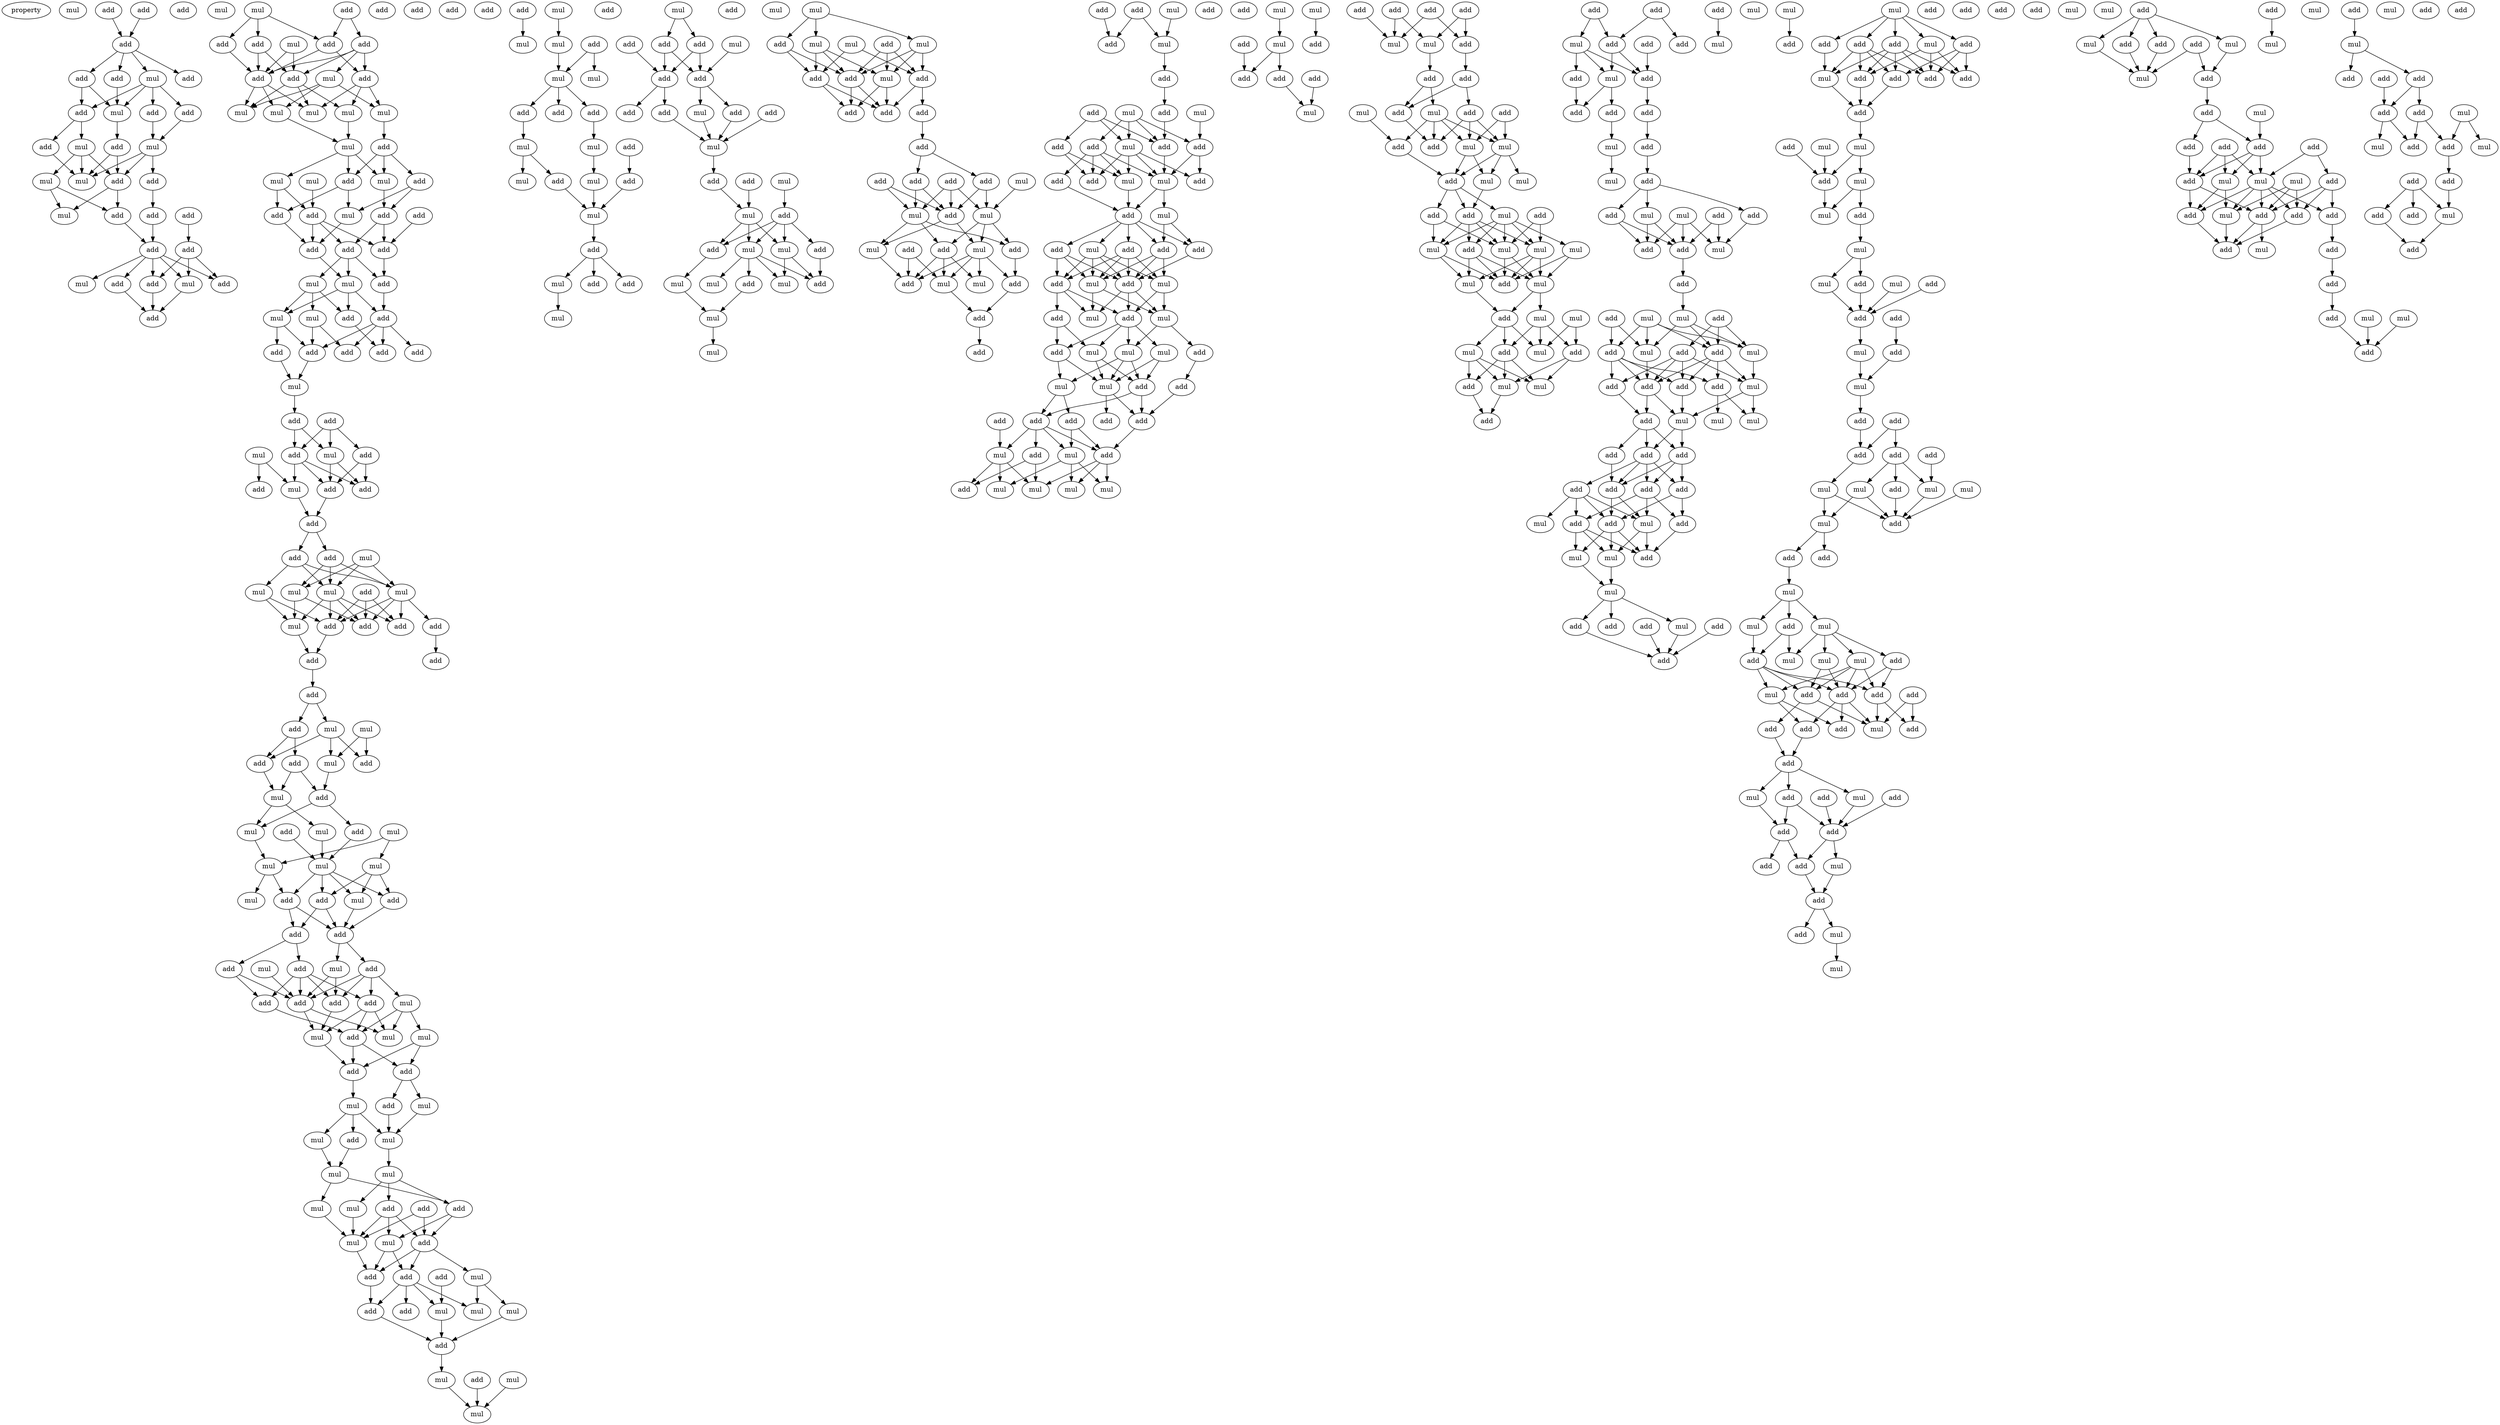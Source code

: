 digraph {
    node [fontcolor=black]
    property [mul=2,lf=1.3]
    0 [ label = mul ];
    1 [ label = add ];
    2 [ label = add ];
    3 [ label = add ];
    4 [ label = add ];
    5 [ label = mul ];
    6 [ label = add ];
    7 [ label = add ];
    8 [ label = mul ];
    9 [ label = add ];
    10 [ label = add ];
    11 [ label = add ];
    12 [ label = add ];
    13 [ label = mul ];
    14 [ label = mul ];
    15 [ label = add ];
    16 [ label = mul ];
    17 [ label = add ];
    18 [ label = mul ];
    19 [ label = add ];
    20 [ label = add ];
    21 [ label = add ];
    22 [ label = add ];
    23 [ label = mul ];
    24 [ label = add ];
    25 [ label = add ];
    26 [ label = add ];
    27 [ label = add ];
    28 [ label = add ];
    29 [ label = mul ];
    30 [ label = mul ];
    31 [ label = add ];
    32 [ label = add ];
    33 [ label = mul ];
    34 [ label = mul ];
    35 [ label = add ];
    36 [ label = add ];
    37 [ label = add ];
    38 [ label = add ];
    39 [ label = mul ];
    40 [ label = add ];
    41 [ label = add ];
    42 [ label = mul ];
    43 [ label = add ];
    44 [ label = add ];
    45 [ label = mul ];
    46 [ label = mul ];
    47 [ label = mul ];
    48 [ label = mul ];
    49 [ label = mul ];
    50 [ label = add ];
    51 [ label = mul ];
    52 [ label = add ];
    53 [ label = mul ];
    54 [ label = mul ];
    55 [ label = add ];
    56 [ label = mul ];
    57 [ label = mul ];
    58 [ label = add ];
    59 [ label = add ];
    60 [ label = add ];
    61 [ label = add ];
    62 [ label = add ];
    63 [ label = add ];
    64 [ label = add ];
    65 [ label = mul ];
    66 [ label = mul ];
    67 [ label = add ];
    68 [ label = mul ];
    69 [ label = add ];
    70 [ label = mul ];
    71 [ label = add ];
    72 [ label = add ];
    73 [ label = add ];
    74 [ label = add ];
    75 [ label = add ];
    76 [ label = add ];
    77 [ label = mul ];
    78 [ label = add ];
    79 [ label = add ];
    80 [ label = add ];
    81 [ label = mul ];
    82 [ label = add ];
    83 [ label = mul ];
    84 [ label = mul ];
    85 [ label = add ];
    86 [ label = add ];
    87 [ label = add ];
    88 [ label = add ];
    89 [ label = add ];
    90 [ label = add ];
    91 [ label = mul ];
    92 [ label = add ];
    93 [ label = mul ];
    94 [ label = mul ];
    95 [ label = mul ];
    96 [ label = add ];
    97 [ label = mul ];
    98 [ label = add ];
    99 [ label = add ];
    100 [ label = add ];
    101 [ label = mul ];
    102 [ label = add ];
    103 [ label = add ];
    104 [ label = add ];
    105 [ label = add ];
    106 [ label = mul ];
    107 [ label = add ];
    108 [ label = mul ];
    109 [ label = add ];
    110 [ label = add ];
    111 [ label = mul ];
    112 [ label = add ];
    113 [ label = mul ];
    114 [ label = add ];
    115 [ label = mul ];
    116 [ label = mul ];
    117 [ label = mul ];
    118 [ label = add ];
    119 [ label = add ];
    120 [ label = mul ];
    121 [ label = mul ];
    122 [ label = mul ];
    123 [ label = add ];
    124 [ label = add ];
    125 [ label = mul ];
    126 [ label = add ];
    127 [ label = mul ];
    128 [ label = add ];
    129 [ label = add ];
    130 [ label = add ];
    131 [ label = mul ];
    132 [ label = add ];
    133 [ label = mul ];
    134 [ label = add ];
    135 [ label = add ];
    136 [ label = add ];
    137 [ label = add ];
    138 [ label = add ];
    139 [ label = mul ];
    140 [ label = mul ];
    141 [ label = mul ];
    142 [ label = mul ];
    143 [ label = add ];
    144 [ label = add ];
    145 [ label = add ];
    146 [ label = mul ];
    147 [ label = mul ];
    148 [ label = add ];
    149 [ label = mul ];
    150 [ label = add ];
    151 [ label = mul ];
    152 [ label = mul ];
    153 [ label = mul ];
    154 [ label = add ];
    155 [ label = mul ];
    156 [ label = add ];
    157 [ label = add ];
    158 [ label = mul ];
    159 [ label = mul ];
    160 [ label = mul ];
    161 [ label = add ];
    162 [ label = add ];
    163 [ label = add ];
    164 [ label = mul ];
    165 [ label = add ];
    166 [ label = mul ];
    167 [ label = add ];
    168 [ label = mul ];
    169 [ label = add ];
    170 [ label = mul ];
    171 [ label = add ];
    172 [ label = add ];
    173 [ label = add ];
    174 [ label = mul ];
    175 [ label = add ];
    176 [ label = mul ];
    177 [ label = add ];
    178 [ label = mul ];
    179 [ label = add ];
    180 [ label = mul ];
    181 [ label = mul ];
    182 [ label = add ];
    183 [ label = mul ];
    184 [ label = mul ];
    185 [ label = mul ];
    186 [ label = add ];
    187 [ label = add ];
    188 [ label = add ];
    189 [ label = mul ];
    190 [ label = add ];
    191 [ label = mul ];
    192 [ label = mul ];
    193 [ label = mul ];
    194 [ label = add ];
    195 [ label = add ];
    196 [ label = mul ];
    197 [ label = add ];
    198 [ label = mul ];
    199 [ label = add ];
    200 [ label = add ];
    201 [ label = add ];
    202 [ label = mul ];
    203 [ label = mul ];
    204 [ label = add ];
    205 [ label = add ];
    206 [ label = mul ];
    207 [ label = add ];
    208 [ label = add ];
    209 [ label = add ];
    210 [ label = add ];
    211 [ label = add ];
    212 [ label = add ];
    213 [ label = add ];
    214 [ label = mul ];
    215 [ label = add ];
    216 [ label = mul ];
    217 [ label = add ];
    218 [ label = mul ];
    219 [ label = mul ];
    220 [ label = add ];
    221 [ label = mul ];
    222 [ label = add ];
    223 [ label = mul ];
    224 [ label = add ];
    225 [ label = add ];
    226 [ label = mul ];
    227 [ label = mul ];
    228 [ label = mul ];
    229 [ label = mul ];
    230 [ label = add ];
    231 [ label = add ];
    232 [ label = mul ];
    233 [ label = mul ];
    234 [ label = mul ];
    235 [ label = mul ];
    236 [ label = add ];
    237 [ label = mul ];
    238 [ label = add ];
    239 [ label = mul ];
    240 [ label = add ];
    241 [ label = add ];
    242 [ label = mul ];
    243 [ label = add ];
    244 [ label = add ];
    245 [ label = add ];
    246 [ label = add ];
    247 [ label = add ];
    248 [ label = add ];
    249 [ label = add ];
    250 [ label = mul ];
    251 [ label = add ];
    252 [ label = add ];
    253 [ label = add ];
    254 [ label = mul ];
    255 [ label = mul ];
    256 [ label = mul ];
    257 [ label = add ];
    258 [ label = mul ];
    259 [ label = add ];
    260 [ label = add ];
    261 [ label = add ];
    262 [ label = mul ];
    263 [ label = mul ];
    264 [ label = add ];
    265 [ label = add ];
    266 [ label = add ];
    267 [ label = add ];
    268 [ label = add ];
    269 [ label = add ];
    270 [ label = mul ];
    271 [ label = add ];
    272 [ label = mul ];
    273 [ label = add ];
    274 [ label = add ];
    275 [ label = mul ];
    276 [ label = add ];
    277 [ label = mul ];
    278 [ label = add ];
    279 [ label = mul ];
    280 [ label = add ];
    281 [ label = add ];
    282 [ label = add ];
    283 [ label = add ];
    284 [ label = add ];
    285 [ label = add ];
    286 [ label = mul ];
    287 [ label = add ];
    288 [ label = mul ];
    289 [ label = mul ];
    290 [ label = add ];
    291 [ label = mul ];
    292 [ label = add ];
    293 [ label = add ];
    294 [ label = add ];
    295 [ label = add ];
    296 [ label = mul ];
    297 [ label = add ];
    298 [ label = mul ];
    299 [ label = add ];
    300 [ label = mul ];
    301 [ label = mul ];
    302 [ label = add ];
    303 [ label = add ];
    304 [ label = add ];
    305 [ label = mul ];
    306 [ label = mul ];
    307 [ label = add ];
    308 [ label = mul ];
    309 [ label = mul ];
    310 [ label = add ];
    311 [ label = mul ];
    312 [ label = add ];
    313 [ label = add ];
    314 [ label = add ];
    315 [ label = add ];
    316 [ label = add ];
    317 [ label = add ];
    318 [ label = add ];
    319 [ label = mul ];
    320 [ label = mul ];
    321 [ label = add ];
    322 [ label = mul ];
    323 [ label = mul ];
    324 [ label = add ];
    325 [ label = mul ];
    326 [ label = mul ];
    327 [ label = mul ];
    328 [ label = mul ];
    329 [ label = mul ];
    330 [ label = add ];
    331 [ label = add ];
    332 [ label = add ];
    333 [ label = add ];
    334 [ label = add ];
    335 [ label = mul ];
    336 [ label = add ];
    337 [ label = add ];
    338 [ label = add ];
    339 [ label = add ];
    340 [ label = add ];
    341 [ label = mul ];
    342 [ label = mul ];
    343 [ label = add ];
    344 [ label = add ];
    345 [ label = add ];
    346 [ label = add ];
    347 [ label = mul ];
    348 [ label = add ];
    349 [ label = mul ];
    350 [ label = add ];
    351 [ label = add ];
    352 [ label = mul ];
    353 [ label = mul ];
    354 [ label = mul ];
    355 [ label = add ];
    356 [ label = mul ];
    357 [ label = add ];
    358 [ label = add ];
    359 [ label = mul ];
    360 [ label = add ];
    361 [ label = add ];
    362 [ label = mul ];
    363 [ label = mul ];
    364 [ label = mul ];
    365 [ label = mul ];
    366 [ label = add ];
    367 [ label = mul ];
    368 [ label = mul ];
    369 [ label = mul ];
    370 [ label = add ];
    371 [ label = mul ];
    372 [ label = mul ];
    373 [ label = add ];
    374 [ label = mul ];
    375 [ label = add ];
    376 [ label = add ];
    377 [ label = mul ];
    378 [ label = mul ];
    379 [ label = add ];
    380 [ label = add ];
    381 [ label = add ];
    382 [ label = add ];
    383 [ label = add ];
    384 [ label = add ];
    385 [ label = mul ];
    386 [ label = add ];
    387 [ label = mul ];
    388 [ label = add ];
    389 [ label = add ];
    390 [ label = add ];
    391 [ label = add ];
    392 [ label = add ];
    393 [ label = mul ];
    394 [ label = mul ];
    395 [ label = add ];
    396 [ label = add ];
    397 [ label = add ];
    398 [ label = mul ];
    399 [ label = mul ];
    400 [ label = add ];
    401 [ label = add ];
    402 [ label = add ];
    403 [ label = mul ];
    404 [ label = add ];
    405 [ label = mul ];
    406 [ label = mul ];
    407 [ label = add ];
    408 [ label = add ];
    409 [ label = mul ];
    410 [ label = add ];
    411 [ label = add ];
    412 [ label = mul ];
    413 [ label = add ];
    414 [ label = mul ];
    415 [ label = add ];
    416 [ label = add ];
    417 [ label = add ];
    418 [ label = add ];
    419 [ label = mul ];
    420 [ label = add ];
    421 [ label = mul ];
    422 [ label = mul ];
    423 [ label = add ];
    424 [ label = add ];
    425 [ label = add ];
    426 [ label = add ];
    427 [ label = add ];
    428 [ label = add ];
    429 [ label = add ];
    430 [ label = mul ];
    431 [ label = add ];
    432 [ label = add ];
    433 [ label = mul ];
    434 [ label = add ];
    435 [ label = mul ];
    436 [ label = add ];
    437 [ label = mul ];
    438 [ label = mul ];
    439 [ label = add ];
    440 [ label = add ];
    441 [ label = add ];
    442 [ label = mul ];
    443 [ label = add ];
    444 [ label = add ];
    445 [ label = add ];
    446 [ label = mul ];
    447 [ label = mul ];
    448 [ label = mul ];
    449 [ label = add ];
    450 [ label = mul ];
    451 [ label = add ];
    452 [ label = add ];
    453 [ label = add ];
    454 [ label = add ];
    455 [ label = mul ];
    456 [ label = mul ];
    457 [ label = add ];
    458 [ label = add ];
    459 [ label = add ];
    460 [ label = add ];
    461 [ label = add ];
    462 [ label = mul ];
    463 [ label = mul ];
    464 [ label = add ];
    465 [ label = add ];
    466 [ label = mul ];
    467 [ label = add ];
    468 [ label = add ];
    469 [ label = mul ];
    470 [ label = add ];
    471 [ label = mul ];
    472 [ label = mul ];
    473 [ label = add ];
    474 [ label = mul ];
    475 [ label = add ];
    476 [ label = add ];
    477 [ label = add ];
    478 [ label = add ];
    479 [ label = mul ];
    480 [ label = add ];
    481 [ label = mul ];
    482 [ label = add ];
    483 [ label = add ];
    484 [ label = add ];
    485 [ label = add ];
    486 [ label = add ];
    487 [ label = mul ];
    488 [ label = mul ];
    489 [ label = add ];
    490 [ label = mul ];
    491 [ label = mul ];
    492 [ label = add ];
    493 [ label = mul ];
    494 [ label = add ];
    495 [ label = add ];
    496 [ label = mul ];
    497 [ label = mul ];
    498 [ label = add ];
    499 [ label = mul ];
    500 [ label = mul ];
    501 [ label = mul ];
    502 [ label = add ];
    503 [ label = add ];
    504 [ label = mul ];
    505 [ label = add ];
    506 [ label = add ];
    507 [ label = add ];
    508 [ label = add ];
    509 [ label = mul ];
    510 [ label = add ];
    511 [ label = add ];
    512 [ label = mul ];
    513 [ label = add ];
    514 [ label = add ];
    515 [ label = add ];
    516 [ label = add ];
    517 [ label = add ];
    518 [ label = mul ];
    519 [ label = mul ];
    520 [ label = add ];
    521 [ label = add ];
    522 [ label = add ];
    523 [ label = add ];
    524 [ label = mul ];
    525 [ label = add ];
    526 [ label = add ];
    527 [ label = add ];
    528 [ label = add ];
    529 [ label = mul ];
    530 [ label = mul ];
    531 [ label = mul ];
    532 [ label = mul ];
    533 [ label = add ];
    534 [ label = add ];
    535 [ label = mul ];
    536 [ label = add ];
    537 [ label = add ];
    538 [ label = mul ];
    539 [ label = add ];
    540 [ label = mul ];
    541 [ label = mul ];
    542 [ label = add ];
    543 [ label = add ];
    544 [ label = add ];
    545 [ label = add ];
    546 [ label = add ];
    547 [ label = add ];
    548 [ label = mul ];
    549 [ label = add ];
    550 [ label = mul ];
    551 [ label = mul ];
    552 [ label = add ];
    553 [ label = mul ];
    554 [ label = add ];
    555 [ label = add ];
    556 [ label = add ];
    557 [ label = add ];
    558 [ label = mul ];
    559 [ label = add ];
    560 [ label = add ];
    561 [ label = add ];
    562 [ label = mul ];
    563 [ label = add ];
    564 [ label = mul ];
    565 [ label = mul ];
    566 [ label = mul ];
    567 [ label = add ];
    568 [ label = add ];
    569 [ label = mul ];
    570 [ label = add ];
    571 [ label = mul ];
    572 [ label = add ];
    573 [ label = add ];
    574 [ label = add ];
    575 [ label = add ];
    576 [ label = mul ];
    577 [ label = mul ];
    578 [ label = add ];
    579 [ label = add ];
    580 [ label = mul ];
    581 [ label = add ];
    582 [ label = add ];
    583 [ label = add ];
    584 [ label = mul ];
    585 [ label = add ];
    586 [ label = add ];
    587 [ label = add ];
    588 [ label = add ];
    1 -> 3 [ name = 0 ];
    2 -> 3 [ name = 1 ];
    3 -> 4 [ name = 2 ];
    3 -> 5 [ name = 3 ];
    3 -> 6 [ name = 4 ];
    3 -> 7 [ name = 5 ];
    4 -> 8 [ name = 6 ];
    4 -> 11 [ name = 7 ];
    5 -> 8 [ name = 8 ];
    5 -> 9 [ name = 9 ];
    5 -> 10 [ name = 10 ];
    5 -> 11 [ name = 11 ];
    6 -> 8 [ name = 12 ];
    8 -> 15 [ name = 13 ];
    9 -> 14 [ name = 14 ];
    10 -> 14 [ name = 15 ];
    11 -> 12 [ name = 16 ];
    11 -> 13 [ name = 17 ];
    12 -> 16 [ name = 18 ];
    13 -> 16 [ name = 19 ];
    13 -> 18 [ name = 20 ];
    13 -> 19 [ name = 21 ];
    14 -> 16 [ name = 22 ];
    14 -> 17 [ name = 23 ];
    14 -> 19 [ name = 24 ];
    15 -> 16 [ name = 25 ];
    15 -> 19 [ name = 26 ];
    17 -> 24 [ name = 27 ];
    18 -> 21 [ name = 28 ];
    18 -> 23 [ name = 29 ];
    19 -> 21 [ name = 30 ];
    19 -> 23 [ name = 31 ];
    20 -> 25 [ name = 32 ];
    21 -> 26 [ name = 33 ];
    24 -> 26 [ name = 34 ];
    25 -> 28 [ name = 35 ];
    25 -> 29 [ name = 36 ];
    25 -> 31 [ name = 37 ];
    26 -> 27 [ name = 38 ];
    26 -> 28 [ name = 39 ];
    26 -> 29 [ name = 40 ];
    26 -> 30 [ name = 41 ];
    26 -> 31 [ name = 42 ];
    27 -> 32 [ name = 43 ];
    28 -> 32 [ name = 44 ];
    29 -> 32 [ name = 45 ];
    34 -> 37 [ name = 46 ];
    34 -> 38 [ name = 47 ];
    34 -> 40 [ name = 48 ];
    35 -> 36 [ name = 49 ];
    35 -> 40 [ name = 50 ];
    36 -> 41 [ name = 51 ];
    36 -> 42 [ name = 52 ];
    36 -> 43 [ name = 53 ];
    36 -> 44 [ name = 54 ];
    37 -> 43 [ name = 55 ];
    38 -> 41 [ name = 56 ];
    38 -> 43 [ name = 57 ];
    39 -> 41 [ name = 58 ];
    39 -> 43 [ name = 59 ];
    40 -> 43 [ name = 60 ];
    40 -> 44 [ name = 61 ];
    41 -> 45 [ name = 62 ];
    41 -> 47 [ name = 63 ];
    41 -> 48 [ name = 64 ];
    42 -> 46 [ name = 65 ];
    42 -> 48 [ name = 66 ];
    42 -> 49 [ name = 67 ];
    43 -> 47 [ name = 68 ];
    43 -> 48 [ name = 69 ];
    43 -> 49 [ name = 70 ];
    44 -> 45 [ name = 71 ];
    44 -> 46 [ name = 72 ];
    44 -> 47 [ name = 73 ];
    45 -> 51 [ name = 74 ];
    46 -> 50 [ name = 75 ];
    49 -> 51 [ name = 76 ];
    50 -> 52 [ name = 77 ];
    50 -> 53 [ name = 78 ];
    50 -> 55 [ name = 79 ];
    51 -> 53 [ name = 80 ];
    51 -> 54 [ name = 81 ];
    51 -> 55 [ name = 82 ];
    52 -> 57 [ name = 83 ];
    52 -> 60 [ name = 84 ];
    53 -> 60 [ name = 85 ];
    54 -> 58 [ name = 86 ];
    54 -> 61 [ name = 87 ];
    55 -> 57 [ name = 88 ];
    55 -> 58 [ name = 89 ];
    56 -> 61 [ name = 90 ];
    57 -> 64 [ name = 91 ];
    58 -> 64 [ name = 92 ];
    59 -> 63 [ name = 93 ];
    60 -> 62 [ name = 94 ];
    60 -> 63 [ name = 95 ];
    61 -> 62 [ name = 96 ];
    61 -> 63 [ name = 97 ];
    61 -> 64 [ name = 98 ];
    62 -> 65 [ name = 99 ];
    62 -> 66 [ name = 100 ];
    62 -> 67 [ name = 101 ];
    63 -> 67 [ name = 102 ];
    64 -> 66 [ name = 103 ];
    65 -> 68 [ name = 104 ];
    65 -> 69 [ name = 105 ];
    65 -> 70 [ name = 106 ];
    66 -> 69 [ name = 107 ];
    66 -> 70 [ name = 108 ];
    66 -> 71 [ name = 109 ];
    67 -> 71 [ name = 110 ];
    68 -> 72 [ name = 111 ];
    68 -> 74 [ name = 112 ];
    69 -> 76 [ name = 113 ];
    70 -> 74 [ name = 114 ];
    70 -> 75 [ name = 115 ];
    71 -> 72 [ name = 116 ];
    71 -> 73 [ name = 117 ];
    71 -> 74 [ name = 118 ];
    71 -> 76 [ name = 119 ];
    74 -> 77 [ name = 120 ];
    75 -> 77 [ name = 121 ];
    77 -> 79 [ name = 122 ];
    78 -> 80 [ name = 123 ];
    78 -> 81 [ name = 124 ];
    78 -> 82 [ name = 125 ];
    79 -> 80 [ name = 126 ];
    79 -> 81 [ name = 127 ];
    80 -> 84 [ name = 128 ];
    80 -> 86 [ name = 129 ];
    80 -> 87 [ name = 130 ];
    81 -> 86 [ name = 131 ];
    81 -> 87 [ name = 132 ];
    82 -> 86 [ name = 133 ];
    82 -> 87 [ name = 134 ];
    83 -> 84 [ name = 135 ];
    83 -> 85 [ name = 136 ];
    84 -> 88 [ name = 137 ];
    86 -> 88 [ name = 138 ];
    88 -> 89 [ name = 139 ];
    88 -> 92 [ name = 140 ];
    89 -> 93 [ name = 141 ];
    89 -> 94 [ name = 142 ];
    89 -> 95 [ name = 143 ];
    91 -> 94 [ name = 144 ];
    91 -> 95 [ name = 145 ];
    91 -> 97 [ name = 146 ];
    92 -> 94 [ name = 147 ];
    92 -> 95 [ name = 148 ];
    92 -> 97 [ name = 149 ];
    93 -> 100 [ name = 150 ];
    93 -> 101 [ name = 151 ];
    94 -> 98 [ name = 152 ];
    94 -> 100 [ name = 153 ];
    94 -> 101 [ name = 154 ];
    94 -> 102 [ name = 155 ];
    95 -> 98 [ name = 156 ];
    95 -> 99 [ name = 157 ];
    95 -> 100 [ name = 158 ];
    95 -> 102 [ name = 159 ];
    96 -> 98 [ name = 160 ];
    96 -> 100 [ name = 161 ];
    96 -> 102 [ name = 162 ];
    97 -> 98 [ name = 163 ];
    97 -> 101 [ name = 164 ];
    99 -> 104 [ name = 165 ];
    100 -> 103 [ name = 166 ];
    101 -> 103 [ name = 167 ];
    103 -> 105 [ name = 168 ];
    105 -> 106 [ name = 169 ];
    105 -> 107 [ name = 170 ];
    106 -> 110 [ name = 171 ];
    106 -> 111 [ name = 172 ];
    106 -> 112 [ name = 173 ];
    107 -> 109 [ name = 174 ];
    107 -> 110 [ name = 175 ];
    108 -> 111 [ name = 176 ];
    108 -> 112 [ name = 177 ];
    109 -> 113 [ name = 178 ];
    109 -> 114 [ name = 179 ];
    110 -> 113 [ name = 180 ];
    111 -> 114 [ name = 181 ];
    113 -> 115 [ name = 182 ];
    113 -> 116 [ name = 183 ];
    114 -> 115 [ name = 184 ];
    114 -> 119 [ name = 185 ];
    115 -> 120 [ name = 186 ];
    116 -> 122 [ name = 187 ];
    117 -> 120 [ name = 188 ];
    117 -> 121 [ name = 189 ];
    118 -> 122 [ name = 190 ];
    119 -> 122 [ name = 191 ];
    120 -> 123 [ name = 192 ];
    120 -> 127 [ name = 193 ];
    121 -> 124 [ name = 194 ];
    121 -> 125 [ name = 195 ];
    121 -> 126 [ name = 196 ];
    122 -> 123 [ name = 197 ];
    122 -> 124 [ name = 198 ];
    122 -> 125 [ name = 199 ];
    122 -> 126 [ name = 200 ];
    123 -> 128 [ name = 201 ];
    123 -> 129 [ name = 202 ];
    124 -> 128 [ name = 203 ];
    124 -> 129 [ name = 204 ];
    125 -> 128 [ name = 205 ];
    126 -> 128 [ name = 206 ];
    128 -> 131 [ name = 207 ];
    128 -> 132 [ name = 208 ];
    129 -> 130 [ name = 209 ];
    129 -> 134 [ name = 210 ];
    130 -> 135 [ name = 211 ];
    130 -> 136 [ name = 212 ];
    130 -> 137 [ name = 213 ];
    130 -> 138 [ name = 214 ];
    131 -> 136 [ name = 215 ];
    131 -> 137 [ name = 216 ];
    132 -> 135 [ name = 217 ];
    132 -> 136 [ name = 218 ];
    132 -> 137 [ name = 219 ];
    132 -> 139 [ name = 220 ];
    133 -> 136 [ name = 221 ];
    134 -> 136 [ name = 222 ];
    134 -> 138 [ name = 223 ];
    135 -> 141 [ name = 224 ];
    135 -> 142 [ name = 225 ];
    135 -> 143 [ name = 226 ];
    136 -> 141 [ name = 227 ];
    136 -> 142 [ name = 228 ];
    137 -> 142 [ name = 229 ];
    138 -> 143 [ name = 230 ];
    139 -> 140 [ name = 231 ];
    139 -> 141 [ name = 232 ];
    139 -> 143 [ name = 233 ];
    140 -> 144 [ name = 234 ];
    140 -> 145 [ name = 235 ];
    142 -> 144 [ name = 236 ];
    143 -> 144 [ name = 237 ];
    143 -> 145 [ name = 238 ];
    144 -> 146 [ name = 239 ];
    145 -> 147 [ name = 240 ];
    145 -> 148 [ name = 241 ];
    146 -> 149 [ name = 242 ];
    146 -> 150 [ name = 243 ];
    146 -> 151 [ name = 244 ];
    147 -> 151 [ name = 245 ];
    148 -> 151 [ name = 246 ];
    149 -> 152 [ name = 247 ];
    150 -> 152 [ name = 248 ];
    151 -> 153 [ name = 249 ];
    152 -> 154 [ name = 250 ];
    152 -> 158 [ name = 251 ];
    153 -> 154 [ name = 252 ];
    153 -> 155 [ name = 253 ];
    153 -> 156 [ name = 254 ];
    154 -> 160 [ name = 255 ];
    154 -> 161 [ name = 256 ];
    155 -> 159 [ name = 257 ];
    156 -> 159 [ name = 258 ];
    156 -> 160 [ name = 259 ];
    156 -> 161 [ name = 260 ];
    157 -> 159 [ name = 261 ];
    157 -> 161 [ name = 262 ];
    158 -> 159 [ name = 263 ];
    159 -> 163 [ name = 264 ];
    160 -> 163 [ name = 265 ];
    160 -> 165 [ name = 266 ];
    161 -> 163 [ name = 267 ];
    161 -> 164 [ name = 268 ];
    161 -> 165 [ name = 269 ];
    162 -> 170 [ name = 270 ];
    163 -> 169 [ name = 271 ];
    164 -> 166 [ name = 272 ];
    164 -> 168 [ name = 273 ];
    165 -> 166 [ name = 274 ];
    165 -> 167 [ name = 275 ];
    165 -> 169 [ name = 276 ];
    165 -> 170 [ name = 277 ];
    168 -> 172 [ name = 278 ];
    169 -> 172 [ name = 279 ];
    170 -> 172 [ name = 280 ];
    172 -> 174 [ name = 281 ];
    174 -> 178 [ name = 282 ];
    175 -> 178 [ name = 283 ];
    176 -> 178 [ name = 284 ];
    179 -> 181 [ name = 285 ];
    180 -> 183 [ name = 286 ];
    182 -> 184 [ name = 287 ];
    182 -> 185 [ name = 288 ];
    183 -> 184 [ name = 289 ];
    184 -> 186 [ name = 290 ];
    184 -> 187 [ name = 291 ];
    184 -> 188 [ name = 292 ];
    186 -> 189 [ name = 293 ];
    188 -> 191 [ name = 294 ];
    189 -> 192 [ name = 295 ];
    189 -> 194 [ name = 296 ];
    190 -> 195 [ name = 297 ];
    191 -> 193 [ name = 298 ];
    193 -> 196 [ name = 299 ];
    194 -> 196 [ name = 300 ];
    195 -> 196 [ name = 301 ];
    196 -> 197 [ name = 302 ];
    197 -> 198 [ name = 303 ];
    197 -> 200 [ name = 304 ];
    197 -> 201 [ name = 305 ];
    198 -> 202 [ name = 306 ];
    203 -> 204 [ name = 307 ];
    203 -> 205 [ name = 308 ];
    204 -> 209 [ name = 309 ];
    204 -> 210 [ name = 310 ];
    205 -> 209 [ name = 311 ];
    205 -> 210 [ name = 312 ];
    206 -> 209 [ name = 313 ];
    207 -> 210 [ name = 314 ];
    209 -> 213 [ name = 315 ];
    209 -> 214 [ name = 316 ];
    210 -> 211 [ name = 317 ];
    210 -> 215 [ name = 318 ];
    211 -> 216 [ name = 319 ];
    212 -> 216 [ name = 320 ];
    213 -> 216 [ name = 321 ];
    214 -> 216 [ name = 322 ];
    216 -> 220 [ name = 323 ];
    217 -> 221 [ name = 324 ];
    219 -> 222 [ name = 325 ];
    220 -> 221 [ name = 326 ];
    221 -> 223 [ name = 327 ];
    221 -> 224 [ name = 328 ];
    221 -> 226 [ name = 329 ];
    222 -> 223 [ name = 330 ];
    222 -> 224 [ name = 331 ];
    222 -> 225 [ name = 332 ];
    222 -> 226 [ name = 333 ];
    223 -> 229 [ name = 334 ];
    223 -> 230 [ name = 335 ];
    224 -> 227 [ name = 336 ];
    225 -> 230 [ name = 337 ];
    226 -> 228 [ name = 338 ];
    226 -> 229 [ name = 339 ];
    226 -> 230 [ name = 340 ];
    226 -> 231 [ name = 341 ];
    227 -> 232 [ name = 342 ];
    231 -> 232 [ name = 343 ];
    232 -> 233 [ name = 344 ];
    234 -> 235 [ name = 345 ];
    234 -> 238 [ name = 346 ];
    234 -> 239 [ name = 347 ];
    235 -> 240 [ name = 348 ];
    235 -> 241 [ name = 349 ];
    235 -> 242 [ name = 350 ];
    236 -> 241 [ name = 351 ];
    236 -> 242 [ name = 352 ];
    236 -> 243 [ name = 353 ];
    237 -> 240 [ name = 354 ];
    237 -> 243 [ name = 355 ];
    238 -> 240 [ name = 356 ];
    238 -> 241 [ name = 357 ];
    239 -> 241 [ name = 358 ];
    239 -> 242 [ name = 359 ];
    239 -> 243 [ name = 360 ];
    240 -> 245 [ name = 361 ];
    240 -> 246 [ name = 362 ];
    241 -> 245 [ name = 363 ];
    241 -> 246 [ name = 364 ];
    242 -> 245 [ name = 365 ];
    242 -> 246 [ name = 366 ];
    243 -> 244 [ name = 367 ];
    243 -> 246 [ name = 368 ];
    244 -> 247 [ name = 369 ];
    247 -> 251 [ name = 370 ];
    247 -> 252 [ name = 371 ];
    248 -> 253 [ name = 372 ];
    248 -> 255 [ name = 373 ];
    249 -> 253 [ name = 374 ];
    249 -> 254 [ name = 375 ];
    249 -> 255 [ name = 376 ];
    250 -> 254 [ name = 377 ];
    251 -> 253 [ name = 378 ];
    251 -> 254 [ name = 379 ];
    252 -> 253 [ name = 380 ];
    252 -> 255 [ name = 381 ];
    253 -> 256 [ name = 382 ];
    253 -> 258 [ name = 383 ];
    254 -> 258 [ name = 384 ];
    254 -> 259 [ name = 385 ];
    254 -> 260 [ name = 386 ];
    255 -> 256 [ name = 387 ];
    255 -> 259 [ name = 388 ];
    255 -> 260 [ name = 389 ];
    256 -> 261 [ name = 390 ];
    257 -> 261 [ name = 391 ];
    257 -> 262 [ name = 392 ];
    258 -> 261 [ name = 393 ];
    258 -> 262 [ name = 394 ];
    258 -> 263 [ name = 395 ];
    258 -> 264 [ name = 396 ];
    259 -> 264 [ name = 397 ];
    260 -> 261 [ name = 398 ];
    260 -> 262 [ name = 399 ];
    260 -> 263 [ name = 400 ];
    262 -> 265 [ name = 401 ];
    264 -> 265 [ name = 402 ];
    265 -> 269 [ name = 403 ];
    266 -> 271 [ name = 404 ];
    267 -> 271 [ name = 405 ];
    267 -> 272 [ name = 406 ];
    270 -> 272 [ name = 407 ];
    272 -> 273 [ name = 408 ];
    273 -> 276 [ name = 409 ];
    275 -> 279 [ name = 410 ];
    275 -> 280 [ name = 411 ];
    275 -> 282 [ name = 412 ];
    275 -> 283 [ name = 413 ];
    276 -> 280 [ name = 414 ];
    277 -> 283 [ name = 415 ];
    278 -> 279 [ name = 416 ];
    278 -> 280 [ name = 417 ];
    278 -> 281 [ name = 418 ];
    279 -> 284 [ name = 419 ];
    279 -> 286 [ name = 420 ];
    279 -> 287 [ name = 421 ];
    279 -> 288 [ name = 422 ];
    280 -> 288 [ name = 423 ];
    281 -> 284 [ name = 424 ];
    281 -> 286 [ name = 425 ];
    282 -> 284 [ name = 426 ];
    282 -> 285 [ name = 427 ];
    282 -> 286 [ name = 428 ];
    282 -> 288 [ name = 429 ];
    283 -> 287 [ name = 430 ];
    283 -> 288 [ name = 431 ];
    285 -> 290 [ name = 432 ];
    286 -> 290 [ name = 433 ];
    288 -> 289 [ name = 434 ];
    288 -> 290 [ name = 435 ];
    289 -> 292 [ name = 436 ];
    289 -> 293 [ name = 437 ];
    290 -> 291 [ name = 438 ];
    290 -> 292 [ name = 439 ];
    290 -> 293 [ name = 440 ];
    290 -> 294 [ name = 441 ];
    290 -> 295 [ name = 442 ];
    291 -> 296 [ name = 443 ];
    291 -> 297 [ name = 444 ];
    291 -> 298 [ name = 445 ];
    291 -> 299 [ name = 446 ];
    292 -> 296 [ name = 447 ];
    292 -> 297 [ name = 448 ];
    292 -> 298 [ name = 449 ];
    293 -> 297 [ name = 450 ];
    294 -> 296 [ name = 451 ];
    294 -> 297 [ name = 452 ];
    294 -> 298 [ name = 453 ];
    294 -> 299 [ name = 454 ];
    295 -> 296 [ name = 455 ];
    295 -> 297 [ name = 456 ];
    295 -> 299 [ name = 457 ];
    296 -> 300 [ name = 458 ];
    296 -> 301 [ name = 459 ];
    297 -> 300 [ name = 460 ];
    297 -> 301 [ name = 461 ];
    297 -> 303 [ name = 462 ];
    298 -> 301 [ name = 463 ];
    298 -> 303 [ name = 464 ];
    299 -> 300 [ name = 465 ];
    299 -> 302 [ name = 466 ];
    299 -> 303 [ name = 467 ];
    301 -> 307 [ name = 468 ];
    301 -> 308 [ name = 469 ];
    302 -> 304 [ name = 470 ];
    302 -> 306 [ name = 471 ];
    303 -> 304 [ name = 472 ];
    303 -> 305 [ name = 473 ];
    303 -> 306 [ name = 474 ];
    303 -> 308 [ name = 475 ];
    304 -> 309 [ name = 476 ];
    304 -> 311 [ name = 477 ];
    305 -> 309 [ name = 478 ];
    305 -> 310 [ name = 479 ];
    306 -> 309 [ name = 480 ];
    306 -> 310 [ name = 481 ];
    307 -> 312 [ name = 482 ];
    308 -> 309 [ name = 483 ];
    308 -> 310 [ name = 484 ];
    308 -> 311 [ name = 485 ];
    309 -> 314 [ name = 486 ];
    309 -> 316 [ name = 487 ];
    310 -> 313 [ name = 488 ];
    310 -> 314 [ name = 489 ];
    311 -> 313 [ name = 490 ];
    311 -> 315 [ name = 491 ];
    312 -> 314 [ name = 492 ];
    313 -> 318 [ name = 493 ];
    313 -> 319 [ name = 494 ];
    313 -> 320 [ name = 495 ];
    313 -> 321 [ name = 496 ];
    314 -> 321 [ name = 497 ];
    315 -> 320 [ name = 498 ];
    315 -> 321 [ name = 499 ];
    317 -> 319 [ name = 500 ];
    318 -> 322 [ name = 501 ];
    318 -> 324 [ name = 502 ];
    319 -> 322 [ name = 503 ];
    319 -> 323 [ name = 504 ];
    319 -> 324 [ name = 505 ];
    320 -> 323 [ name = 506 ];
    320 -> 325 [ name = 507 ];
    320 -> 326 [ name = 508 ];
    321 -> 322 [ name = 509 ];
    321 -> 325 [ name = 510 ];
    321 -> 326 [ name = 511 ];
    327 -> 329 [ name = 512 ];
    328 -> 334 [ name = 513 ];
    329 -> 332 [ name = 514 ];
    329 -> 333 [ name = 515 ];
    330 -> 332 [ name = 516 ];
    331 -> 335 [ name = 517 ];
    333 -> 335 [ name = 518 ];
    336 -> 341 [ name = 519 ];
    337 -> 341 [ name = 520 ];
    337 -> 342 [ name = 521 ];
    338 -> 340 [ name = 522 ];
    338 -> 342 [ name = 523 ];
    339 -> 340 [ name = 524 ];
    339 -> 341 [ name = 525 ];
    340 -> 344 [ name = 526 ];
    342 -> 343 [ name = 527 ];
    343 -> 346 [ name = 528 ];
    343 -> 349 [ name = 529 ];
    344 -> 346 [ name = 530 ];
    344 -> 348 [ name = 531 ];
    345 -> 352 [ name = 532 ];
    345 -> 353 [ name = 533 ];
    346 -> 351 [ name = 534 ];
    347 -> 350 [ name = 535 ];
    348 -> 351 [ name = 536 ];
    348 -> 352 [ name = 537 ];
    348 -> 353 [ name = 538 ];
    349 -> 350 [ name = 539 ];
    349 -> 351 [ name = 540 ];
    349 -> 352 [ name = 541 ];
    349 -> 353 [ name = 542 ];
    350 -> 355 [ name = 543 ];
    352 -> 355 [ name = 544 ];
    352 -> 356 [ name = 545 ];
    353 -> 354 [ name = 546 ];
    353 -> 355 [ name = 547 ];
    353 -> 356 [ name = 548 ];
    355 -> 357 [ name = 549 ];
    355 -> 359 [ name = 550 ];
    355 -> 360 [ name = 551 ];
    356 -> 360 [ name = 552 ];
    357 -> 362 [ name = 553 ];
    357 -> 363 [ name = 554 ];
    358 -> 362 [ name = 555 ];
    358 -> 365 [ name = 556 ];
    359 -> 361 [ name = 557 ];
    359 -> 362 [ name = 558 ];
    359 -> 363 [ name = 559 ];
    359 -> 364 [ name = 560 ];
    359 -> 365 [ name = 561 ];
    360 -> 361 [ name = 562 ];
    360 -> 362 [ name = 563 ];
    360 -> 363 [ name = 564 ];
    360 -> 365 [ name = 565 ];
    361 -> 366 [ name = 566 ];
    361 -> 367 [ name = 567 ];
    361 -> 368 [ name = 568 ];
    362 -> 366 [ name = 569 ];
    362 -> 367 [ name = 570 ];
    363 -> 366 [ name = 571 ];
    363 -> 368 [ name = 572 ];
    364 -> 366 [ name = 573 ];
    364 -> 367 [ name = 574 ];
    365 -> 366 [ name = 575 ];
    365 -> 367 [ name = 576 ];
    365 -> 368 [ name = 577 ];
    367 -> 370 [ name = 578 ];
    367 -> 371 [ name = 579 ];
    368 -> 370 [ name = 580 ];
    369 -> 373 [ name = 581 ];
    369 -> 374 [ name = 582 ];
    370 -> 372 [ name = 583 ];
    370 -> 374 [ name = 584 ];
    370 -> 375 [ name = 585 ];
    371 -> 373 [ name = 586 ];
    371 -> 374 [ name = 587 ];
    371 -> 375 [ name = 588 ];
    372 -> 376 [ name = 589 ];
    372 -> 377 [ name = 590 ];
    372 -> 378 [ name = 591 ];
    373 -> 377 [ name = 592 ];
    373 -> 378 [ name = 593 ];
    375 -> 376 [ name = 594 ];
    375 -> 377 [ name = 595 ];
    375 -> 378 [ name = 596 ];
    376 -> 379 [ name = 597 ];
    377 -> 379 [ name = 598 ];
    380 -> 382 [ name = 599 ];
    380 -> 383 [ name = 600 ];
    381 -> 382 [ name = 601 ];
    381 -> 385 [ name = 602 ];
    382 -> 387 [ name = 603 ];
    382 -> 388 [ name = 604 ];
    384 -> 388 [ name = 605 ];
    385 -> 386 [ name = 606 ];
    385 -> 387 [ name = 607 ];
    385 -> 388 [ name = 608 ];
    386 -> 391 [ name = 609 ];
    387 -> 390 [ name = 610 ];
    387 -> 391 [ name = 611 ];
    388 -> 389 [ name = 612 ];
    389 -> 392 [ name = 613 ];
    390 -> 393 [ name = 614 ];
    392 -> 395 [ name = 615 ];
    393 -> 394 [ name = 616 ];
    395 -> 397 [ name = 617 ];
    395 -> 398 [ name = 618 ];
    395 -> 400 [ name = 619 ];
    396 -> 402 [ name = 620 ];
    396 -> 403 [ name = 621 ];
    397 -> 403 [ name = 622 ];
    398 -> 401 [ name = 623 ];
    398 -> 402 [ name = 624 ];
    399 -> 401 [ name = 625 ];
    399 -> 402 [ name = 626 ];
    399 -> 403 [ name = 627 ];
    400 -> 401 [ name = 628 ];
    400 -> 402 [ name = 629 ];
    402 -> 404 [ name = 630 ];
    404 -> 405 [ name = 631 ];
    405 -> 409 [ name = 632 ];
    405 -> 410 [ name = 633 ];
    405 -> 412 [ name = 634 ];
    406 -> 409 [ name = 635 ];
    406 -> 410 [ name = 636 ];
    406 -> 411 [ name = 637 ];
    406 -> 412 [ name = 638 ];
    407 -> 409 [ name = 639 ];
    407 -> 410 [ name = 640 ];
    407 -> 413 [ name = 641 ];
    408 -> 411 [ name = 642 ];
    408 -> 412 [ name = 643 ];
    409 -> 414 [ name = 644 ];
    410 -> 414 [ name = 645 ];
    410 -> 415 [ name = 646 ];
    410 -> 417 [ name = 647 ];
    410 -> 418 [ name = 648 ];
    411 -> 415 [ name = 649 ];
    411 -> 416 [ name = 650 ];
    411 -> 417 [ name = 651 ];
    411 -> 418 [ name = 652 ];
    412 -> 417 [ name = 653 ];
    413 -> 414 [ name = 654 ];
    413 -> 416 [ name = 655 ];
    413 -> 417 [ name = 656 ];
    413 -> 418 [ name = 657 ];
    414 -> 419 [ name = 658 ];
    414 -> 422 [ name = 659 ];
    415 -> 419 [ name = 660 ];
    415 -> 421 [ name = 661 ];
    416 -> 420 [ name = 662 ];
    417 -> 420 [ name = 663 ];
    417 -> 422 [ name = 664 ];
    418 -> 422 [ name = 665 ];
    420 -> 423 [ name = 666 ];
    420 -> 424 [ name = 667 ];
    420 -> 425 [ name = 668 ];
    422 -> 423 [ name = 669 ];
    422 -> 425 [ name = 670 ];
    423 -> 426 [ name = 671 ];
    423 -> 427 [ name = 672 ];
    423 -> 428 [ name = 673 ];
    423 -> 429 [ name = 674 ];
    424 -> 426 [ name = 675 ];
    425 -> 426 [ name = 676 ];
    425 -> 428 [ name = 677 ];
    425 -> 429 [ name = 678 ];
    426 -> 430 [ name = 679 ];
    426 -> 431 [ name = 680 ];
    427 -> 430 [ name = 681 ];
    427 -> 431 [ name = 682 ];
    427 -> 432 [ name = 683 ];
    427 -> 433 [ name = 684 ];
    428 -> 430 [ name = 685 ];
    428 -> 432 [ name = 686 ];
    428 -> 434 [ name = 687 ];
    429 -> 431 [ name = 688 ];
    429 -> 434 [ name = 689 ];
    430 -> 435 [ name = 690 ];
    430 -> 436 [ name = 691 ];
    431 -> 435 [ name = 692 ];
    431 -> 436 [ name = 693 ];
    431 -> 437 [ name = 694 ];
    432 -> 435 [ name = 695 ];
    432 -> 436 [ name = 696 ];
    432 -> 437 [ name = 697 ];
    434 -> 436 [ name = 698 ];
    435 -> 438 [ name = 699 ];
    437 -> 438 [ name = 700 ];
    438 -> 440 [ name = 701 ];
    438 -> 442 [ name = 702 ];
    438 -> 443 [ name = 703 ];
    439 -> 444 [ name = 704 ];
    441 -> 444 [ name = 705 ];
    442 -> 444 [ name = 706 ];
    443 -> 444 [ name = 707 ];
    445 -> 447 [ name = 708 ];
    448 -> 449 [ name = 709 ];
    450 -> 451 [ name = 710 ];
    450 -> 452 [ name = 711 ];
    450 -> 453 [ name = 712 ];
    450 -> 454 [ name = 713 ];
    450 -> 455 [ name = 714 ];
    451 -> 457 [ name = 715 ];
    451 -> 459 [ name = 716 ];
    451 -> 460 [ name = 717 ];
    452 -> 456 [ name = 718 ];
    452 -> 457 [ name = 719 ];
    452 -> 458 [ name = 720 ];
    452 -> 459 [ name = 721 ];
    452 -> 460 [ name = 722 ];
    453 -> 456 [ name = 723 ];
    454 -> 456 [ name = 724 ];
    454 -> 457 [ name = 725 ];
    454 -> 458 [ name = 726 ];
    454 -> 460 [ name = 727 ];
    455 -> 457 [ name = 728 ];
    455 -> 458 [ name = 729 ];
    455 -> 459 [ name = 730 ];
    456 -> 461 [ name = 731 ];
    458 -> 461 [ name = 732 ];
    460 -> 461 [ name = 733 ];
    461 -> 463 [ name = 734 ];
    462 -> 465 [ name = 735 ];
    463 -> 465 [ name = 736 ];
    463 -> 466 [ name = 737 ];
    464 -> 465 [ name = 738 ];
    465 -> 469 [ name = 739 ];
    466 -> 468 [ name = 740 ];
    466 -> 469 [ name = 741 ];
    468 -> 471 [ name = 742 ];
    471 -> 472 [ name = 743 ];
    471 -> 473 [ name = 744 ];
    472 -> 478 [ name = 745 ];
    473 -> 478 [ name = 746 ];
    474 -> 478 [ name = 747 ];
    475 -> 478 [ name = 748 ];
    477 -> 480 [ name = 749 ];
    478 -> 479 [ name = 750 ];
    479 -> 481 [ name = 751 ];
    480 -> 481 [ name = 752 ];
    481 -> 482 [ name = 753 ];
    482 -> 484 [ name = 754 ];
    483 -> 484 [ name = 755 ];
    483 -> 485 [ name = 756 ];
    484 -> 487 [ name = 757 ];
    485 -> 488 [ name = 758 ];
    485 -> 489 [ name = 759 ];
    485 -> 491 [ name = 760 ];
    486 -> 491 [ name = 761 ];
    487 -> 492 [ name = 762 ];
    487 -> 493 [ name = 763 ];
    488 -> 492 [ name = 764 ];
    488 -> 493 [ name = 765 ];
    489 -> 492 [ name = 766 ];
    490 -> 492 [ name = 767 ];
    491 -> 492 [ name = 768 ];
    493 -> 494 [ name = 769 ];
    493 -> 495 [ name = 770 ];
    494 -> 496 [ name = 771 ];
    496 -> 497 [ name = 772 ];
    496 -> 498 [ name = 773 ];
    496 -> 499 [ name = 774 ];
    497 -> 503 [ name = 775 ];
    498 -> 500 [ name = 776 ];
    498 -> 503 [ name = 777 ];
    499 -> 500 [ name = 778 ];
    499 -> 501 [ name = 779 ];
    499 -> 502 [ name = 780 ];
    499 -> 504 [ name = 781 ];
    501 -> 505 [ name = 782 ];
    501 -> 507 [ name = 783 ];
    502 -> 507 [ name = 784 ];
    502 -> 508 [ name = 785 ];
    503 -> 505 [ name = 786 ];
    503 -> 507 [ name = 787 ];
    503 -> 508 [ name = 788 ];
    503 -> 509 [ name = 789 ];
    504 -> 505 [ name = 790 ];
    504 -> 507 [ name = 791 ];
    504 -> 508 [ name = 792 ];
    504 -> 509 [ name = 793 ];
    505 -> 510 [ name = 794 ];
    505 -> 512 [ name = 795 ];
    506 -> 511 [ name = 796 ];
    506 -> 512 [ name = 797 ];
    507 -> 512 [ name = 798 ];
    507 -> 513 [ name = 799 ];
    507 -> 514 [ name = 800 ];
    508 -> 511 [ name = 801 ];
    508 -> 512 [ name = 802 ];
    509 -> 513 [ name = 803 ];
    509 -> 514 [ name = 804 ];
    510 -> 515 [ name = 805 ];
    514 -> 515 [ name = 806 ];
    515 -> 517 [ name = 807 ];
    515 -> 518 [ name = 808 ];
    515 -> 519 [ name = 809 ];
    516 -> 521 [ name = 810 ];
    517 -> 521 [ name = 811 ];
    517 -> 522 [ name = 812 ];
    518 -> 521 [ name = 813 ];
    519 -> 522 [ name = 814 ];
    520 -> 521 [ name = 815 ];
    521 -> 524 [ name = 816 ];
    521 -> 525 [ name = 817 ];
    522 -> 525 [ name = 818 ];
    522 -> 526 [ name = 819 ];
    524 -> 527 [ name = 820 ];
    525 -> 527 [ name = 821 ];
    527 -> 528 [ name = 822 ];
    527 -> 530 [ name = 823 ];
    530 -> 532 [ name = 824 ];
    533 -> 534 [ name = 825 ];
    533 -> 535 [ name = 826 ];
    533 -> 536 [ name = 827 ];
    533 -> 538 [ name = 828 ];
    534 -> 540 [ name = 829 ];
    535 -> 540 [ name = 830 ];
    536 -> 540 [ name = 831 ];
    537 -> 539 [ name = 832 ];
    537 -> 540 [ name = 833 ];
    538 -> 539 [ name = 834 ];
    539 -> 542 [ name = 835 ];
    541 -> 543 [ name = 836 ];
    542 -> 543 [ name = 837 ];
    542 -> 546 [ name = 838 ];
    543 -> 549 [ name = 839 ];
    543 -> 550 [ name = 840 ];
    543 -> 551 [ name = 841 ];
    544 -> 547 [ name = 842 ];
    544 -> 550 [ name = 843 ];
    545 -> 549 [ name = 844 ];
    545 -> 550 [ name = 845 ];
    545 -> 551 [ name = 846 ];
    546 -> 549 [ name = 847 ];
    547 -> 552 [ name = 848 ];
    547 -> 554 [ name = 849 ];
    547 -> 556 [ name = 850 ];
    548 -> 552 [ name = 851 ];
    548 -> 553 [ name = 852 ];
    548 -> 556 [ name = 853 ];
    549 -> 552 [ name = 854 ];
    549 -> 555 [ name = 855 ];
    550 -> 552 [ name = 856 ];
    550 -> 553 [ name = 857 ];
    550 -> 554 [ name = 858 ];
    550 -> 555 [ name = 859 ];
    550 -> 556 [ name = 860 ];
    551 -> 553 [ name = 861 ];
    551 -> 555 [ name = 862 ];
    552 -> 558 [ name = 863 ];
    552 -> 559 [ name = 864 ];
    553 -> 559 [ name = 865 ];
    554 -> 557 [ name = 866 ];
    555 -> 559 [ name = 867 ];
    556 -> 559 [ name = 868 ];
    557 -> 560 [ name = 869 ];
    560 -> 563 [ name = 870 ];
    561 -> 566 [ name = 871 ];
    562 -> 567 [ name = 872 ];
    563 -> 567 [ name = 873 ];
    564 -> 567 [ name = 874 ];
    568 -> 569 [ name = 875 ];
    569 -> 570 [ name = 876 ];
    569 -> 572 [ name = 877 ];
    570 -> 574 [ name = 878 ];
    570 -> 575 [ name = 879 ];
    573 -> 575 [ name = 880 ];
    574 -> 578 [ name = 881 ];
    574 -> 579 [ name = 882 ];
    575 -> 579 [ name = 883 ];
    575 -> 580 [ name = 884 ];
    576 -> 577 [ name = 885 ];
    576 -> 578 [ name = 886 ];
    578 -> 581 [ name = 887 ];
    581 -> 584 [ name = 888 ];
    582 -> 583 [ name = 889 ];
    582 -> 584 [ name = 890 ];
    582 -> 586 [ name = 891 ];
    583 -> 587 [ name = 892 ];
    584 -> 587 [ name = 893 ];
}

